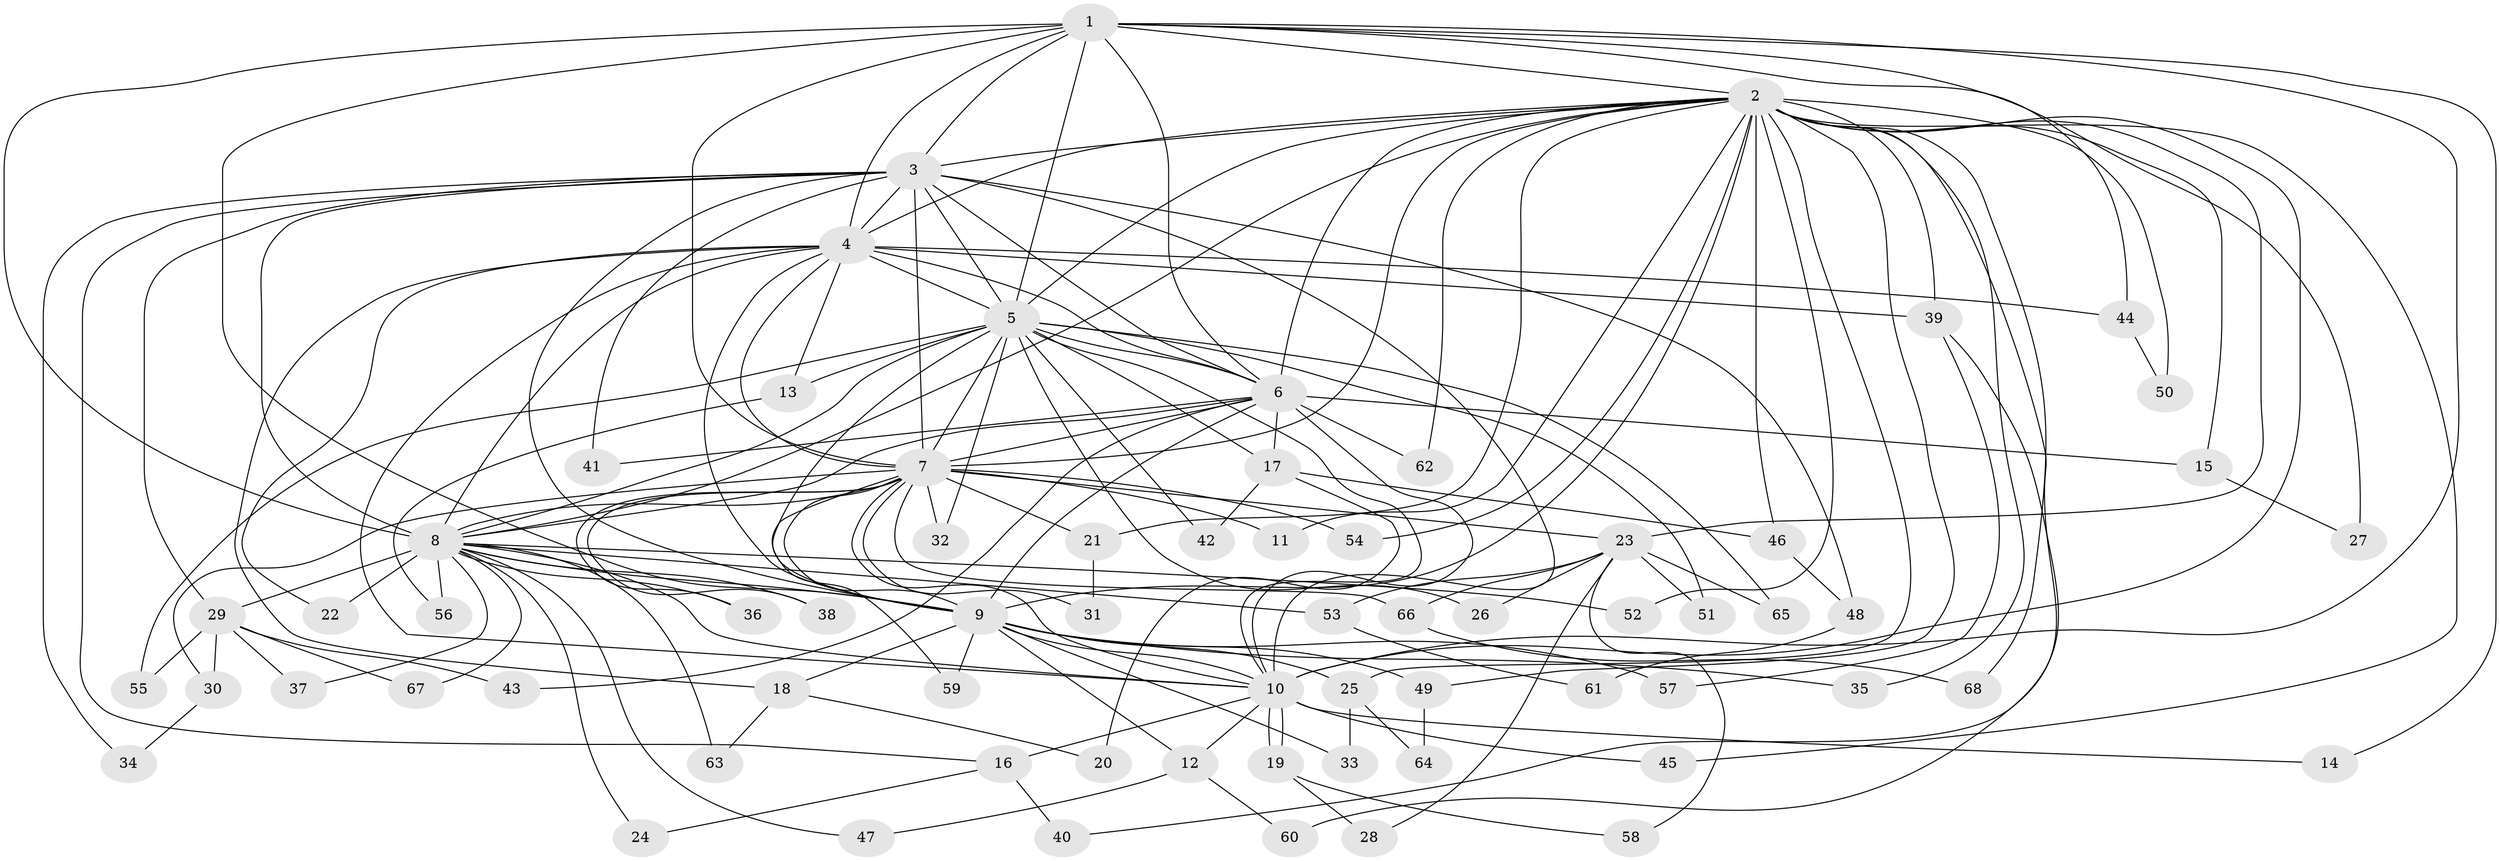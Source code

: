 // coarse degree distribution, {16: 0.037037037037037035, 20: 0.037037037037037035, 12: 0.037037037037037035, 2: 0.48148148148148145, 3: 0.2222222222222222, 1: 0.14814814814814814, 4: 0.037037037037037035}
// Generated by graph-tools (version 1.1) at 2025/17/03/04/25 18:17:40]
// undirected, 68 vertices, 161 edges
graph export_dot {
graph [start="1"]
  node [color=gray90,style=filled];
  1;
  2;
  3;
  4;
  5;
  6;
  7;
  8;
  9;
  10;
  11;
  12;
  13;
  14;
  15;
  16;
  17;
  18;
  19;
  20;
  21;
  22;
  23;
  24;
  25;
  26;
  27;
  28;
  29;
  30;
  31;
  32;
  33;
  34;
  35;
  36;
  37;
  38;
  39;
  40;
  41;
  42;
  43;
  44;
  45;
  46;
  47;
  48;
  49;
  50;
  51;
  52;
  53;
  54;
  55;
  56;
  57;
  58;
  59;
  60;
  61;
  62;
  63;
  64;
  65;
  66;
  67;
  68;
  1 -- 2;
  1 -- 3;
  1 -- 4;
  1 -- 5;
  1 -- 6;
  1 -- 7;
  1 -- 8;
  1 -- 9;
  1 -- 10;
  1 -- 14;
  1 -- 27;
  1 -- 44;
  2 -- 3;
  2 -- 4;
  2 -- 5;
  2 -- 6;
  2 -- 7;
  2 -- 8;
  2 -- 9;
  2 -- 10;
  2 -- 11;
  2 -- 15;
  2 -- 21;
  2 -- 23;
  2 -- 25;
  2 -- 35;
  2 -- 39;
  2 -- 40;
  2 -- 45;
  2 -- 46;
  2 -- 49;
  2 -- 50;
  2 -- 52;
  2 -- 54;
  2 -- 62;
  2 -- 68;
  3 -- 4;
  3 -- 5;
  3 -- 6;
  3 -- 7;
  3 -- 8;
  3 -- 9;
  3 -- 10;
  3 -- 16;
  3 -- 29;
  3 -- 34;
  3 -- 41;
  3 -- 48;
  4 -- 5;
  4 -- 6;
  4 -- 7;
  4 -- 8;
  4 -- 9;
  4 -- 10;
  4 -- 13;
  4 -- 18;
  4 -- 22;
  4 -- 39;
  4 -- 44;
  5 -- 6;
  5 -- 7;
  5 -- 8;
  5 -- 9;
  5 -- 10;
  5 -- 13;
  5 -- 17;
  5 -- 26;
  5 -- 32;
  5 -- 42;
  5 -- 51;
  5 -- 55;
  5 -- 65;
  6 -- 7;
  6 -- 8;
  6 -- 9;
  6 -- 10;
  6 -- 15;
  6 -- 17;
  6 -- 41;
  6 -- 43;
  6 -- 62;
  7 -- 8;
  7 -- 9;
  7 -- 10;
  7 -- 11;
  7 -- 21;
  7 -- 23;
  7 -- 30;
  7 -- 31;
  7 -- 32;
  7 -- 36;
  7 -- 38;
  7 -- 54;
  7 -- 59;
  7 -- 66;
  8 -- 9;
  8 -- 10;
  8 -- 22;
  8 -- 24;
  8 -- 29;
  8 -- 36;
  8 -- 37;
  8 -- 38;
  8 -- 47;
  8 -- 52;
  8 -- 53;
  8 -- 56;
  8 -- 63;
  8 -- 67;
  9 -- 10;
  9 -- 12;
  9 -- 18;
  9 -- 25;
  9 -- 33;
  9 -- 35;
  9 -- 49;
  9 -- 57;
  9 -- 59;
  10 -- 12;
  10 -- 14;
  10 -- 16;
  10 -- 19;
  10 -- 19;
  10 -- 45;
  12 -- 47;
  12 -- 60;
  13 -- 56;
  15 -- 27;
  16 -- 24;
  16 -- 40;
  17 -- 20;
  17 -- 42;
  17 -- 46;
  18 -- 20;
  18 -- 63;
  19 -- 28;
  19 -- 58;
  21 -- 31;
  23 -- 26;
  23 -- 28;
  23 -- 51;
  23 -- 53;
  23 -- 58;
  23 -- 65;
  23 -- 66;
  25 -- 33;
  25 -- 64;
  29 -- 30;
  29 -- 37;
  29 -- 43;
  29 -- 55;
  29 -- 67;
  30 -- 34;
  39 -- 57;
  39 -- 60;
  44 -- 50;
  46 -- 48;
  48 -- 61;
  49 -- 64;
  53 -- 61;
  66 -- 68;
}
